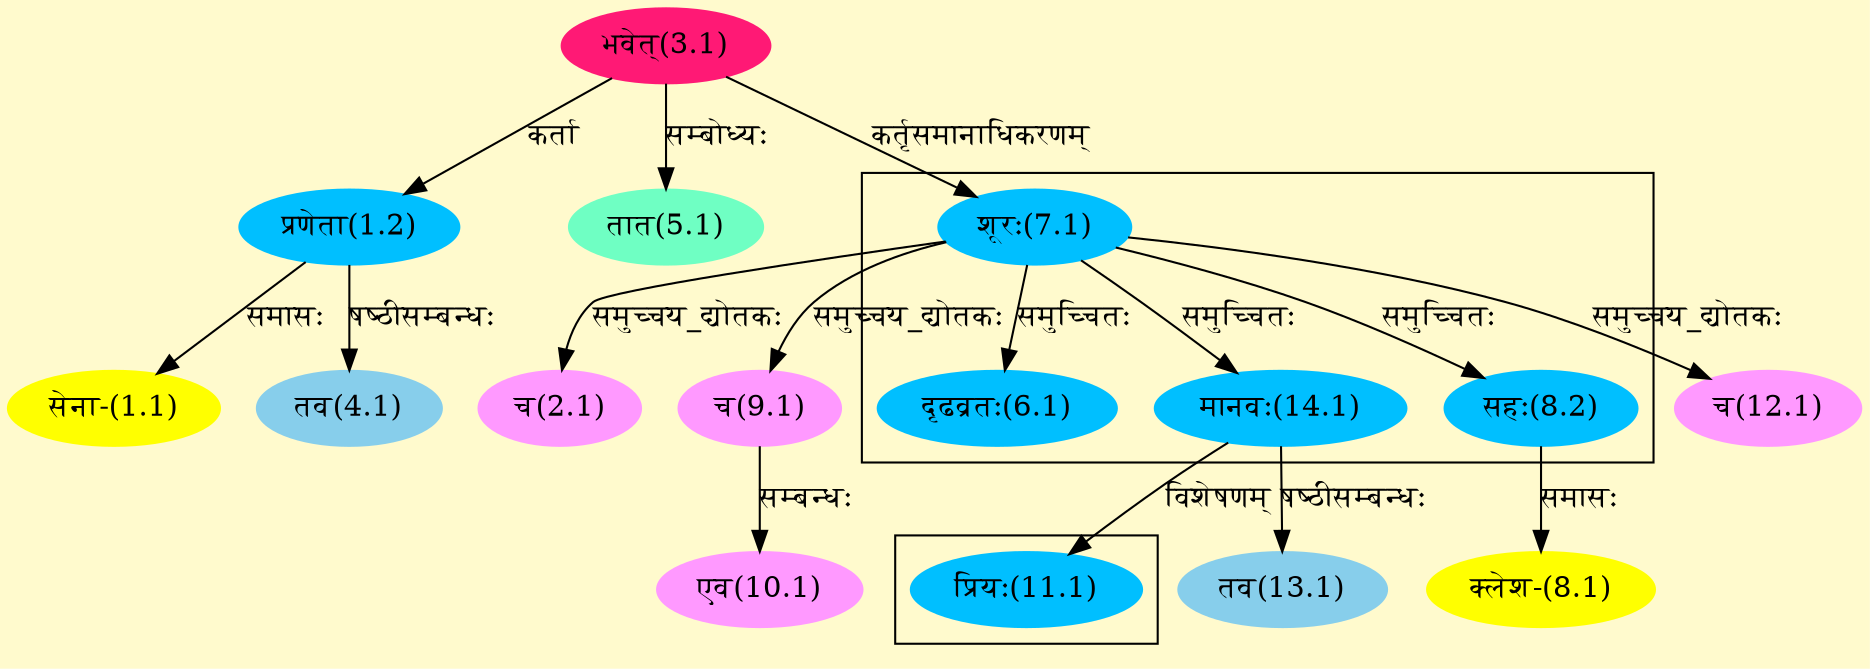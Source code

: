 digraph G{
rankdir=BT;
 compound=true;
 bgcolor="lemonchiffon1";

subgraph cluster_1{
Node6_1 [style=filled, color="#00BFFF" label = "दृढव्रतः(6.1)"]
Node7_1 [style=filled, color="#00BFFF" label = "शूरः(7.1)"]
Node8_2 [style=filled, color="#00BFFF" label = "सहः(8.2)"]
Node14_1 [style=filled, color="#00BFFF" label = "मानवः(14.1)"]

}

subgraph cluster_2{
Node11_1 [style=filled, color="#00BFFF" label = "प्रियः(11.1)"]
Node14_1 [style=filled, color="#00BFFF" label = "मानवः(14.1)"]

}
Node1_1 [style=filled, color="#FFFF00" label = "सेना-(1.1)"]
Node1_2 [style=filled, color="#00BFFF" label = "प्रणेता(1.2)"]
Node3_1 [style=filled, color="#FF1975" label = "भवेत्(3.1)"]
Node2_1 [style=filled, color="#FF99FF" label = "च(2.1)"]
Node7_1 [style=filled, color="#00BFFF" label = "शूरः(7.1)"]
Node14_1 [style=filled, color="#00BFFF" label = "मानवः(14.1)"]
Node4_1 [style=filled, color="#87CEEB" label = "तव(4.1)"]
Node5_1 [style=filled, color="#6FFFC3" label = "तात(5.1)"]
Node8_1 [style=filled, color="#FFFF00" label = "क्लेश-(8.1)"]
Node8_2 [style=filled, color="#00BFFF" label = "सहः(8.2)"]
Node9_1 [style=filled, color="#FF99FF" label = "च(9.1)"]
Node10_1 [style=filled, color="#FF99FF" label = "एव(10.1)"]
Node12_1 [style=filled, color="#FF99FF" label = "च(12.1)"]
Node13_1 [style=filled, color="#87CEEB" label = "तव(13.1)"]
/* Start of Relations section */

Node1_1 -> Node1_2 [  label="समासः"  dir="back" ]
Node1_2 -> Node3_1 [  label="कर्ता"  dir="back" ]
Node2_1 -> Node7_1 [  label="समुच्चय_द्योतकः"  dir="back" ]
Node4_1 -> Node1_2 [  label="षष्ठीसम्बन्धः"  dir="back" ]
Node5_1 -> Node3_1 [  label="सम्बोध्यः"  dir="back" ]
Node6_1 -> Node7_1 [  label="समुच्चितः"  dir="back" ]
Node7_1 -> Node3_1 [  label="कर्तृसमानाधिकरणम्"  dir="back" ]
Node8_1 -> Node8_2 [  label="समासः"  dir="back" ]
Node8_2 -> Node7_1 [  label="समुच्चितः"  dir="back" ]
Node9_1 -> Node7_1 [  label="समुच्चय_द्योतकः"  dir="back" ]
Node10_1 -> Node9_1 [  label="सम्बन्धः"  dir="back" ]
Node11_1 -> Node14_1 [  label="विशेषणम्"  dir="back" ]
Node12_1 -> Node7_1 [  label="समुच्चय_द्योतकः"  dir="back" ]
Node13_1 -> Node14_1 [  label="षष्ठीसम्बन्धः"  dir="back" ]
Node14_1 -> Node7_1 [  label="समुच्चितः"  dir="back" ]
}
